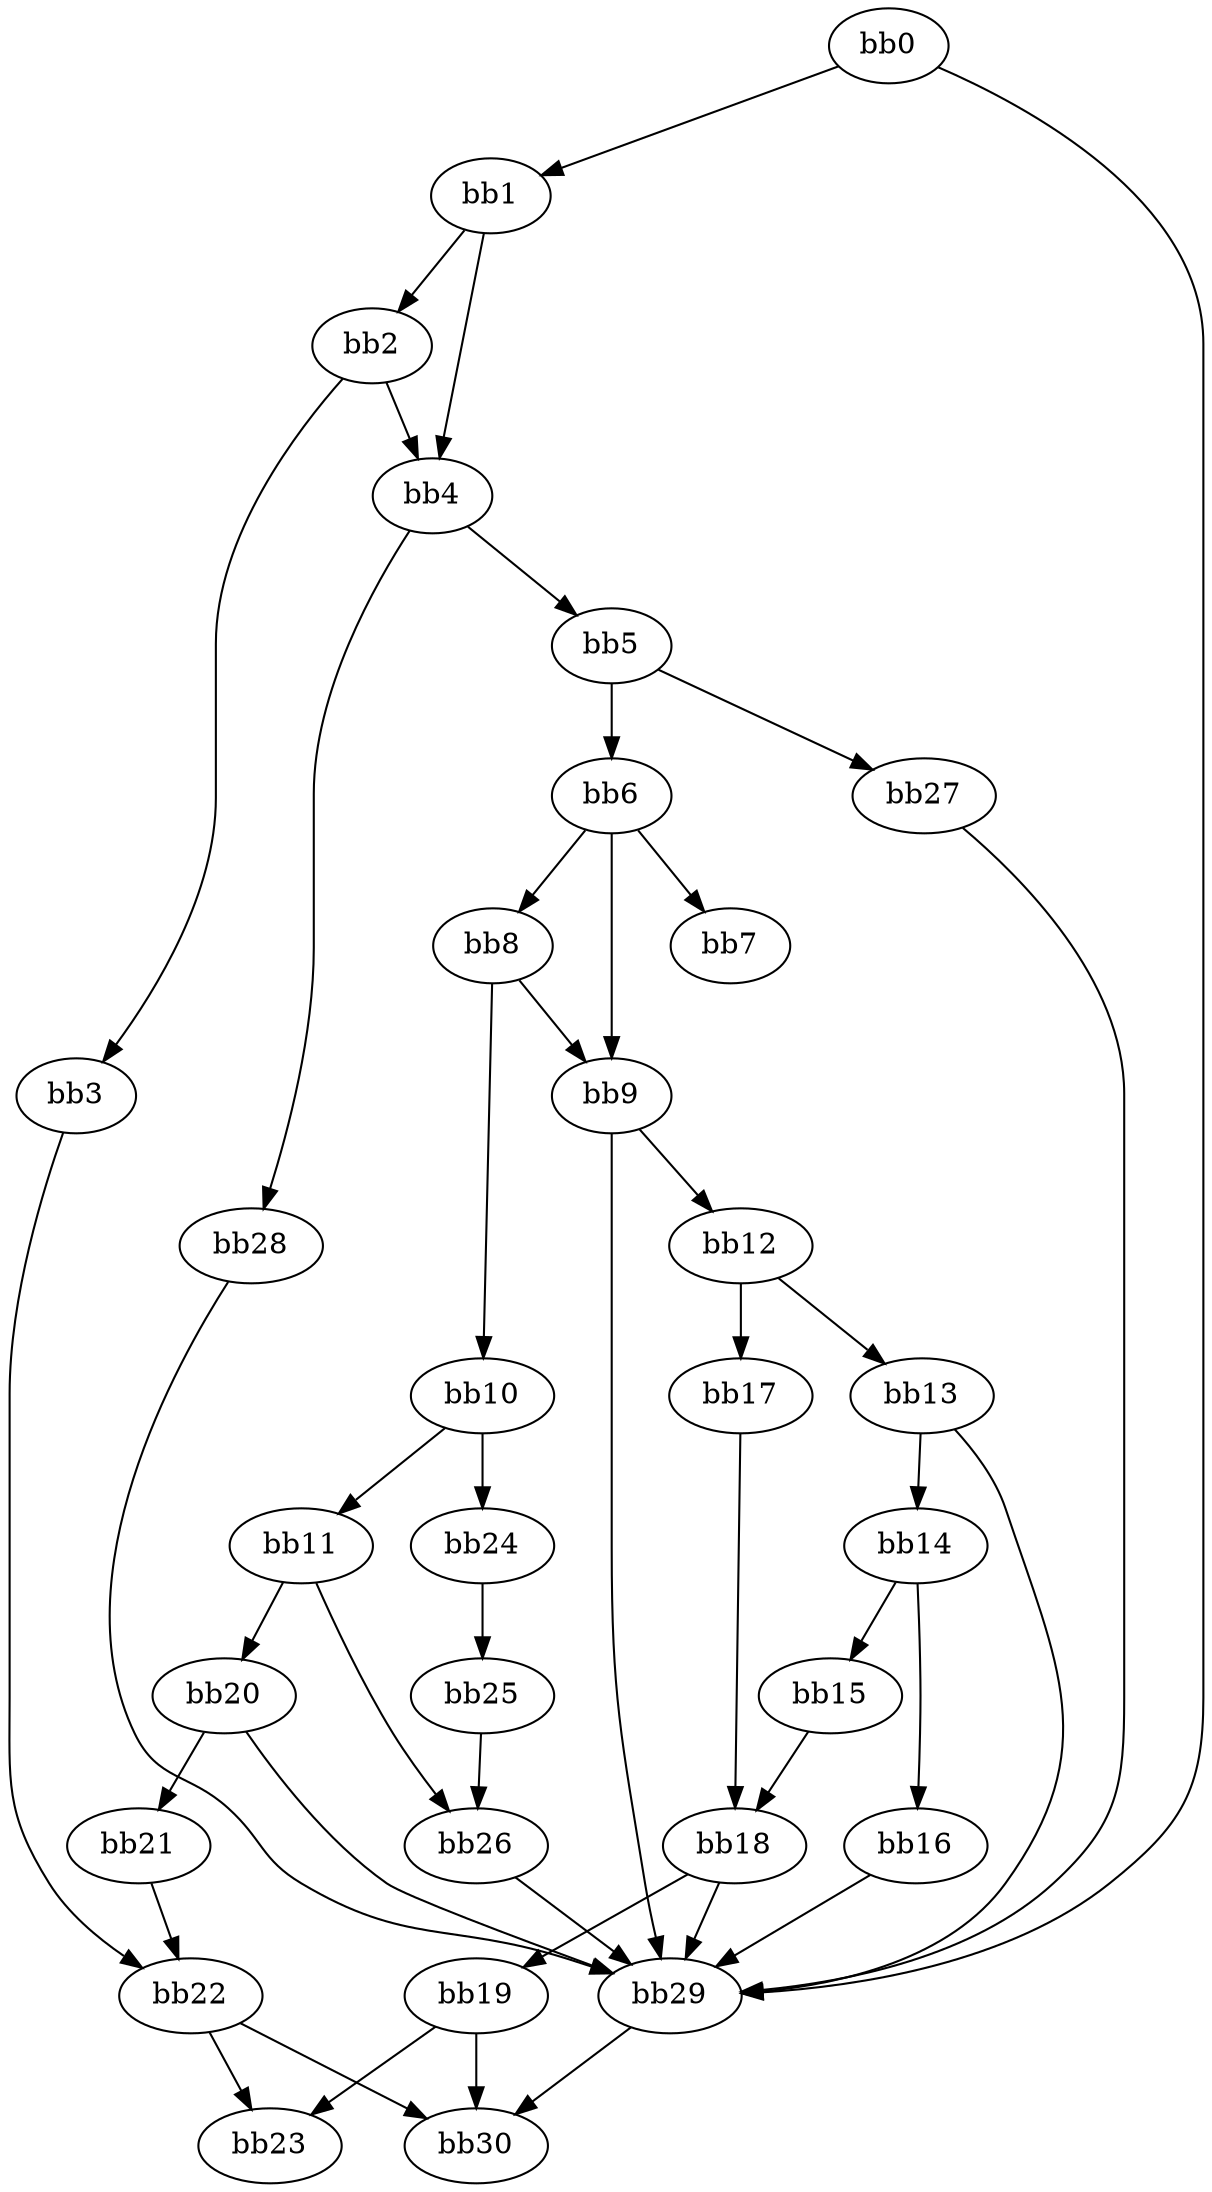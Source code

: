 digraph {
    0 [ label = "bb0\l" ]
    1 [ label = "bb1\l" ]
    2 [ label = "bb2\l" ]
    3 [ label = "bb3\l" ]
    4 [ label = "bb4\l" ]
    5 [ label = "bb5\l" ]
    6 [ label = "bb6\l" ]
    7 [ label = "bb7\l" ]
    8 [ label = "bb8\l" ]
    9 [ label = "bb9\l" ]
    10 [ label = "bb10\l" ]
    11 [ label = "bb11\l" ]
    12 [ label = "bb12\l" ]
    13 [ label = "bb13\l" ]
    14 [ label = "bb14\l" ]
    15 [ label = "bb15\l" ]
    16 [ label = "bb16\l" ]
    17 [ label = "bb17\l" ]
    18 [ label = "bb18\l" ]
    19 [ label = "bb19\l" ]
    20 [ label = "bb20\l" ]
    21 [ label = "bb21\l" ]
    22 [ label = "bb22\l" ]
    23 [ label = "bb23\l" ]
    24 [ label = "bb24\l" ]
    25 [ label = "bb25\l" ]
    26 [ label = "bb26\l" ]
    27 [ label = "bb27\l" ]
    28 [ label = "bb28\l" ]
    29 [ label = "bb29\l" ]
    30 [ label = "bb30\l" ]
    0 -> 1 [ ]
    0 -> 29 [ ]
    1 -> 2 [ ]
    1 -> 4 [ ]
    2 -> 3 [ ]
    2 -> 4 [ ]
    3 -> 22 [ ]
    4 -> 5 [ ]
    4 -> 28 [ ]
    5 -> 6 [ ]
    5 -> 27 [ ]
    6 -> 7 [ ]
    6 -> 8 [ ]
    6 -> 9 [ ]
    8 -> 9 [ ]
    8 -> 10 [ ]
    9 -> 12 [ ]
    9 -> 29 [ ]
    10 -> 11 [ ]
    10 -> 24 [ ]
    11 -> 20 [ ]
    11 -> 26 [ ]
    12 -> 13 [ ]
    12 -> 17 [ ]
    13 -> 14 [ ]
    13 -> 29 [ ]
    14 -> 15 [ ]
    14 -> 16 [ ]
    15 -> 18 [ ]
    16 -> 29 [ ]
    17 -> 18 [ ]
    18 -> 19 [ ]
    18 -> 29 [ ]
    19 -> 23 [ ]
    19 -> 30 [ ]
    20 -> 21 [ ]
    20 -> 29 [ ]
    21 -> 22 [ ]
    22 -> 23 [ ]
    22 -> 30 [ ]
    24 -> 25 [ ]
    25 -> 26 [ ]
    26 -> 29 [ ]
    27 -> 29 [ ]
    28 -> 29 [ ]
    29 -> 30 [ ]
}

